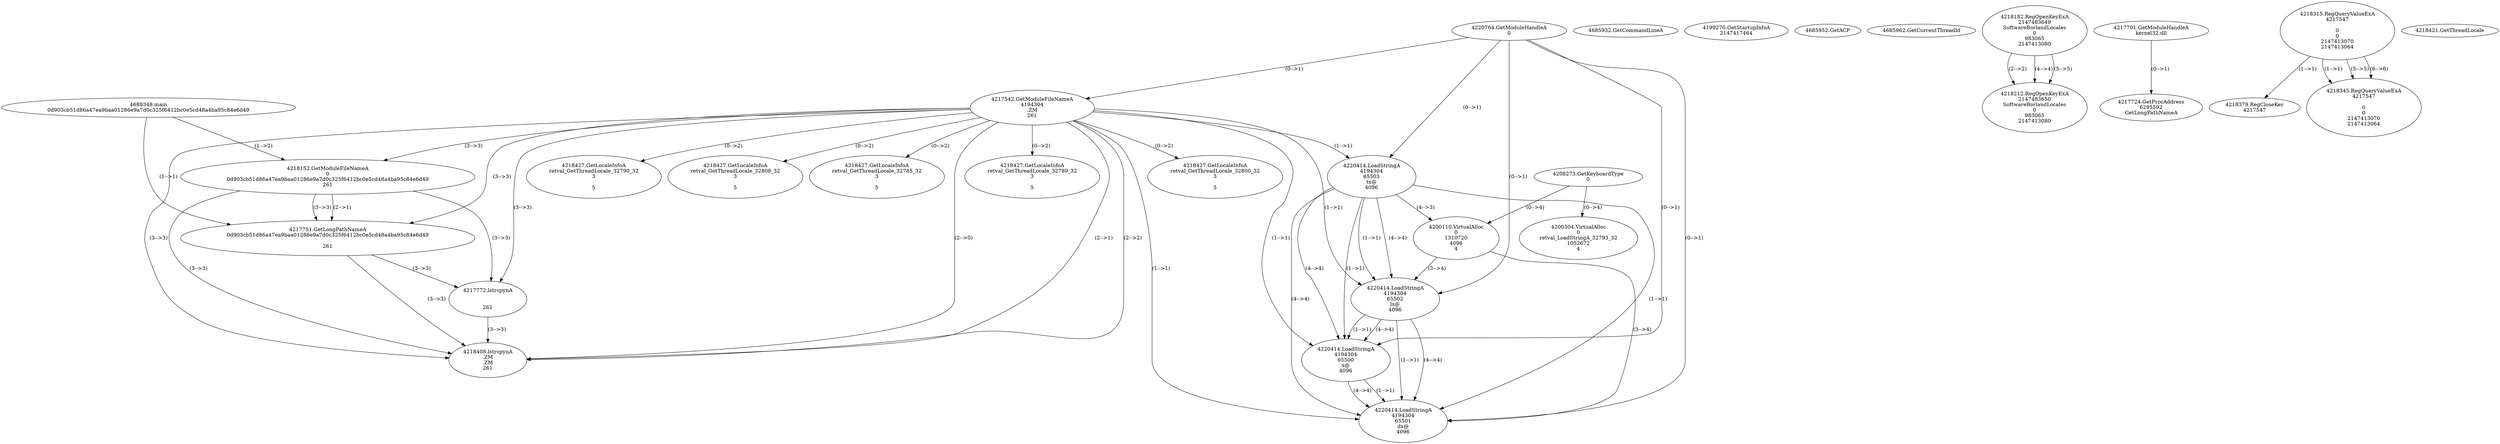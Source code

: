 // Global SCDG with merge call
digraph {
	0 [label="4688348.main
0d903cb51d86a47ea9baa01286e9a7d0c325f6412bc0e5cd48a4ba95c84e6d49"]
	1 [label="4220764.GetModuleHandleA
0"]
	2 [label="4208273.GetKeyboardType
0"]
	3 [label="4685932.GetCommandLineA
"]
	4 [label="4199270.GetStartupInfoA
2147417464"]
	5 [label="4685952.GetACP
"]
	6 [label="4685962.GetCurrentThreadId
"]
	7 [label="4217542.GetModuleFileNameA
4194304
.ZM
261"]
	1 -> 7 [label="(0-->1)"]
	8 [label="4218152.GetModuleFileNameA
0
0d903cb51d86a47ea9baa01286e9a7d0c325f6412bc0e5cd48a4ba95c84e6d49
261"]
	0 -> 8 [label="(1-->2)"]
	7 -> 8 [label="(3-->3)"]
	9 [label="4218182.RegOpenKeyExA
2147483649
Software\Borland\Locales
0
983065
2147413080"]
	10 [label="4218212.RegOpenKeyExA
2147483650
Software\Borland\Locales
0
983065
2147413080"]
	9 -> 10 [label="(2-->2)"]
	9 -> 10 [label="(4-->4)"]
	9 -> 10 [label="(5-->5)"]
	11 [label="4217701.GetModuleHandleA
kernel32.dll"]
	12 [label="4217724.GetProcAddress
6295592
GetLongPathNameA"]
	11 -> 12 [label="(0-->1)"]
	13 [label="4217751.GetLongPathNameA
0d903cb51d86a47ea9baa01286e9a7d0c325f6412bc0e5cd48a4ba95c84e6d49

261"]
	0 -> 13 [label="(1-->1)"]
	8 -> 13 [label="(2-->1)"]
	7 -> 13 [label="(3-->3)"]
	8 -> 13 [label="(3-->3)"]
	14 [label="4217772.lstrcpynA


261"]
	7 -> 14 [label="(3-->3)"]
	8 -> 14 [label="(3-->3)"]
	13 -> 14 [label="(3-->3)"]
	15 [label="4218315.RegQueryValueExA
4217547

0
0
2147413070
2147413064"]
	16 [label="4218379.RegCloseKey
4217547"]
	15 -> 16 [label="(1-->1)"]
	17 [label="4218408.lstrcpynA
.ZM
.ZM
261"]
	7 -> 17 [label="(2-->1)"]
	7 -> 17 [label="(2-->2)"]
	7 -> 17 [label="(3-->3)"]
	8 -> 17 [label="(3-->3)"]
	13 -> 17 [label="(3-->3)"]
	14 -> 17 [label="(3-->3)"]
	7 -> 17 [label="(2-->0)"]
	18 [label="4218421.GetThreadLocale
"]
	19 [label="4218427.GetLocaleInfoA
retval_GetThreadLocale_32800_32
3

5"]
	7 -> 19 [label="(0-->2)"]
	20 [label="4220414.LoadStringA
4194304
65503
tx@
4096"]
	1 -> 20 [label="(0-->1)"]
	7 -> 20 [label="(1-->1)"]
	21 [label="4218345.RegQueryValueExA
4217547

0
0
2147413070
2147413064"]
	15 -> 21 [label="(1-->1)"]
	15 -> 21 [label="(5-->5)"]
	15 -> 21 [label="(6-->6)"]
	22 [label="4218427.GetLocaleInfoA
retval_GetThreadLocale_32790_32
3

5"]
	7 -> 22 [label="(0-->2)"]
	23 [label="4200110.VirtualAlloc
0
1310720
4096
4"]
	20 -> 23 [label="(4-->3)"]
	2 -> 23 [label="(0-->4)"]
	24 [label="4220414.LoadStringA
4194304
65502
lx@
4096"]
	1 -> 24 [label="(0-->1)"]
	7 -> 24 [label="(1-->1)"]
	20 -> 24 [label="(1-->1)"]
	20 -> 24 [label="(4-->4)"]
	23 -> 24 [label="(3-->4)"]
	25 [label="4218427.GetLocaleInfoA
retval_GetThreadLocale_32808_32
3

5"]
	7 -> 25 [label="(0-->2)"]
	26 [label="4218427.GetLocaleInfoA
retval_GetThreadLocale_32785_32
3

5"]
	7 -> 26 [label="(0-->2)"]
	27 [label="4200304.VirtualAlloc
0
retval_LoadStringA_32793_32
1052672
4"]
	2 -> 27 [label="(0-->4)"]
	28 [label="4220414.LoadStringA
4194304
65500
\x@
4096"]
	1 -> 28 [label="(0-->1)"]
	7 -> 28 [label="(1-->1)"]
	20 -> 28 [label="(1-->1)"]
	24 -> 28 [label="(1-->1)"]
	20 -> 28 [label="(4-->4)"]
	24 -> 28 [label="(4-->4)"]
	29 [label="4220414.LoadStringA
4194304
65501
dx@
4096"]
	1 -> 29 [label="(0-->1)"]
	7 -> 29 [label="(1-->1)"]
	20 -> 29 [label="(1-->1)"]
	24 -> 29 [label="(1-->1)"]
	28 -> 29 [label="(1-->1)"]
	20 -> 29 [label="(4-->4)"]
	23 -> 29 [label="(3-->4)"]
	24 -> 29 [label="(4-->4)"]
	28 -> 29 [label="(4-->4)"]
	30 [label="4218427.GetLocaleInfoA
retval_GetThreadLocale_32789_32
3

5"]
	7 -> 30 [label="(0-->2)"]
}
